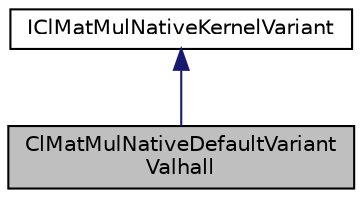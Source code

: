 digraph "ClMatMulNativeDefaultVariantValhall"
{
 // LATEX_PDF_SIZE
  edge [fontname="Helvetica",fontsize="10",labelfontname="Helvetica",labelfontsize="10"];
  node [fontname="Helvetica",fontsize="10",shape=record];
  Node1 [label="ClMatMulNativeDefaultVariant\lValhall",height=0.2,width=0.4,color="black", fillcolor="grey75", style="filled", fontcolor="black",tooltip="Valhall based OpenCL matmul configuration."];
  Node2 -> Node1 [dir="back",color="midnightblue",fontsize="10",style="solid",fontname="Helvetica"];
  Node2 [label="IClMatMulNativeKernelVariant",height=0.2,width=0.4,color="black", fillcolor="white", style="filled",URL="$classarm__compute_1_1cl__matmul_1_1_i_cl_mat_mul_native_kernel_variant.xhtml",tooltip="Basic interface for the matmul native kernel variant This is the base class that chooses architecture..."];
}
